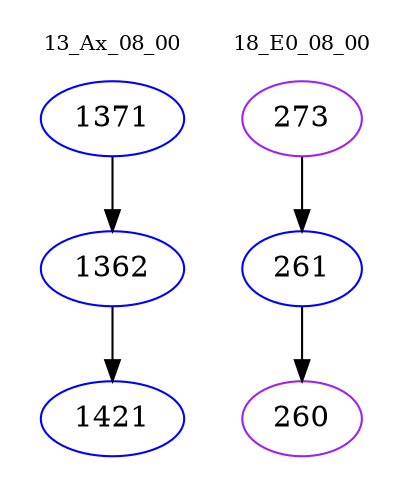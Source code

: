 digraph{
subgraph cluster_0 {
color = white
label = "13_Ax_08_00";
fontsize=10;
T0_1371 [label="1371", color="blue"]
T0_1371 -> T0_1362 [color="black"]
T0_1362 [label="1362", color="blue"]
T0_1362 -> T0_1421 [color="black"]
T0_1421 [label="1421", color="blue"]
}
subgraph cluster_1 {
color = white
label = "18_E0_08_00";
fontsize=10;
T1_273 [label="273", color="purple"]
T1_273 -> T1_261 [color="black"]
T1_261 [label="261", color="blue"]
T1_261 -> T1_260 [color="black"]
T1_260 [label="260", color="purple"]
}
}
